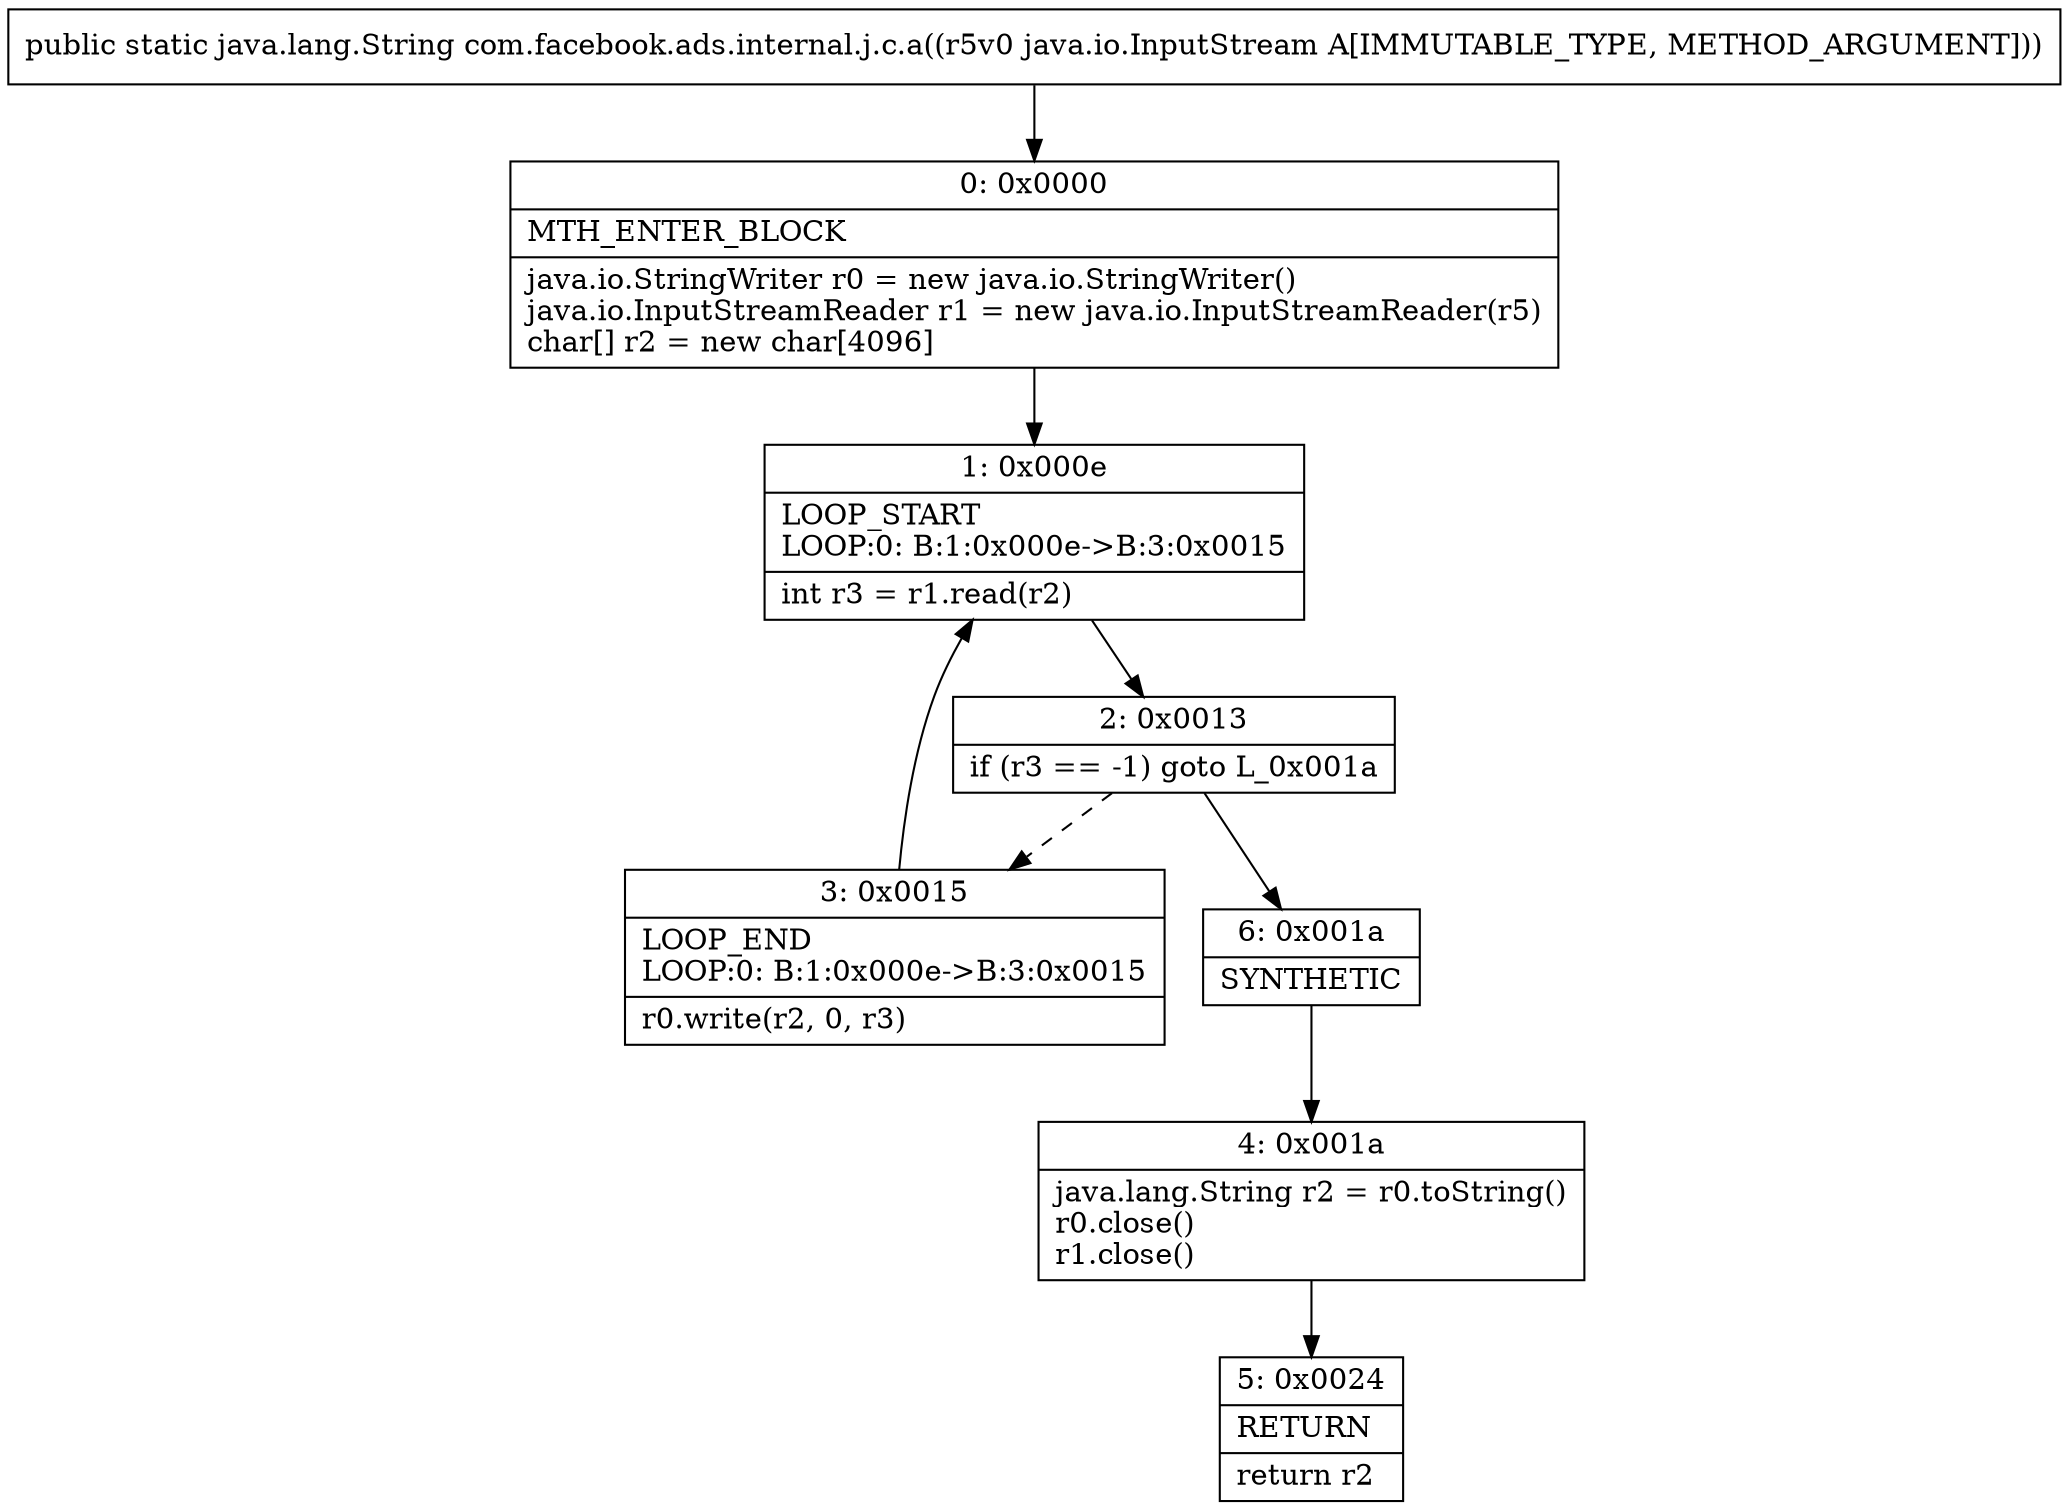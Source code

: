 digraph "CFG forcom.facebook.ads.internal.j.c.a(Ljava\/io\/InputStream;)Ljava\/lang\/String;" {
Node_0 [shape=record,label="{0\:\ 0x0000|MTH_ENTER_BLOCK\l|java.io.StringWriter r0 = new java.io.StringWriter()\ljava.io.InputStreamReader r1 = new java.io.InputStreamReader(r5)\lchar[] r2 = new char[4096]\l}"];
Node_1 [shape=record,label="{1\:\ 0x000e|LOOP_START\lLOOP:0: B:1:0x000e\-\>B:3:0x0015\l|int r3 = r1.read(r2)\l}"];
Node_2 [shape=record,label="{2\:\ 0x0013|if (r3 == \-1) goto L_0x001a\l}"];
Node_3 [shape=record,label="{3\:\ 0x0015|LOOP_END\lLOOP:0: B:1:0x000e\-\>B:3:0x0015\l|r0.write(r2, 0, r3)\l}"];
Node_4 [shape=record,label="{4\:\ 0x001a|java.lang.String r2 = r0.toString()\lr0.close()\lr1.close()\l}"];
Node_5 [shape=record,label="{5\:\ 0x0024|RETURN\l|return r2\l}"];
Node_6 [shape=record,label="{6\:\ 0x001a|SYNTHETIC\l}"];
MethodNode[shape=record,label="{public static java.lang.String com.facebook.ads.internal.j.c.a((r5v0 java.io.InputStream A[IMMUTABLE_TYPE, METHOD_ARGUMENT])) }"];
MethodNode -> Node_0;
Node_0 -> Node_1;
Node_1 -> Node_2;
Node_2 -> Node_3[style=dashed];
Node_2 -> Node_6;
Node_3 -> Node_1;
Node_4 -> Node_5;
Node_6 -> Node_4;
}

